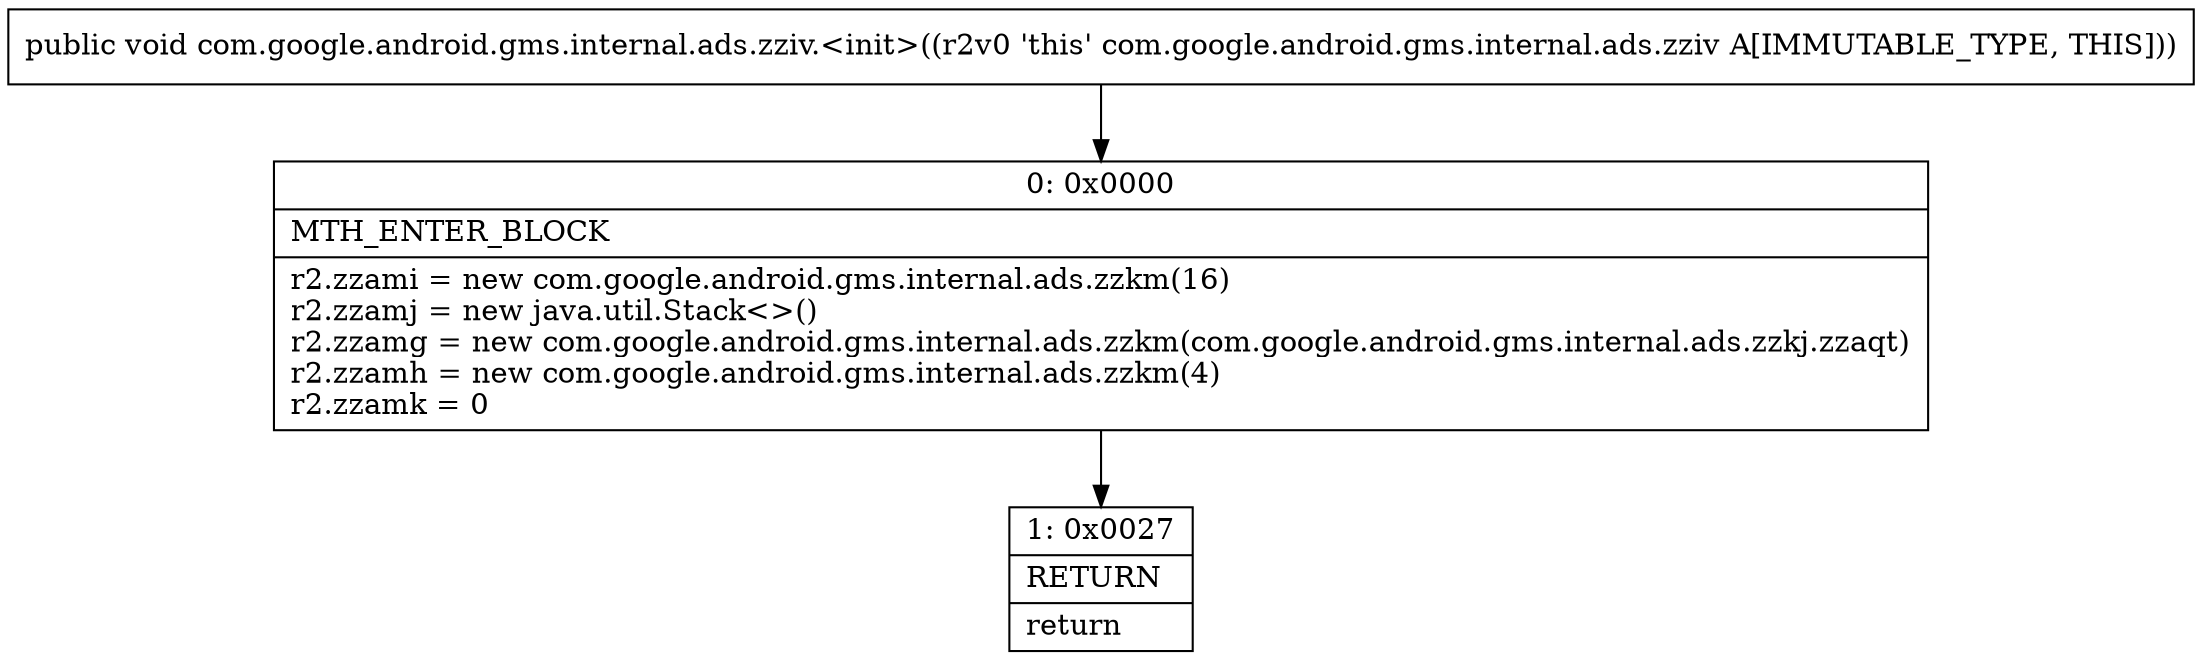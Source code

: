 digraph "CFG forcom.google.android.gms.internal.ads.zziv.\<init\>()V" {
Node_0 [shape=record,label="{0\:\ 0x0000|MTH_ENTER_BLOCK\l|r2.zzami = new com.google.android.gms.internal.ads.zzkm(16)\lr2.zzamj = new java.util.Stack\<\>()\lr2.zzamg = new com.google.android.gms.internal.ads.zzkm(com.google.android.gms.internal.ads.zzkj.zzaqt)\lr2.zzamh = new com.google.android.gms.internal.ads.zzkm(4)\lr2.zzamk = 0\l}"];
Node_1 [shape=record,label="{1\:\ 0x0027|RETURN\l|return\l}"];
MethodNode[shape=record,label="{public void com.google.android.gms.internal.ads.zziv.\<init\>((r2v0 'this' com.google.android.gms.internal.ads.zziv A[IMMUTABLE_TYPE, THIS])) }"];
MethodNode -> Node_0;
Node_0 -> Node_1;
}

